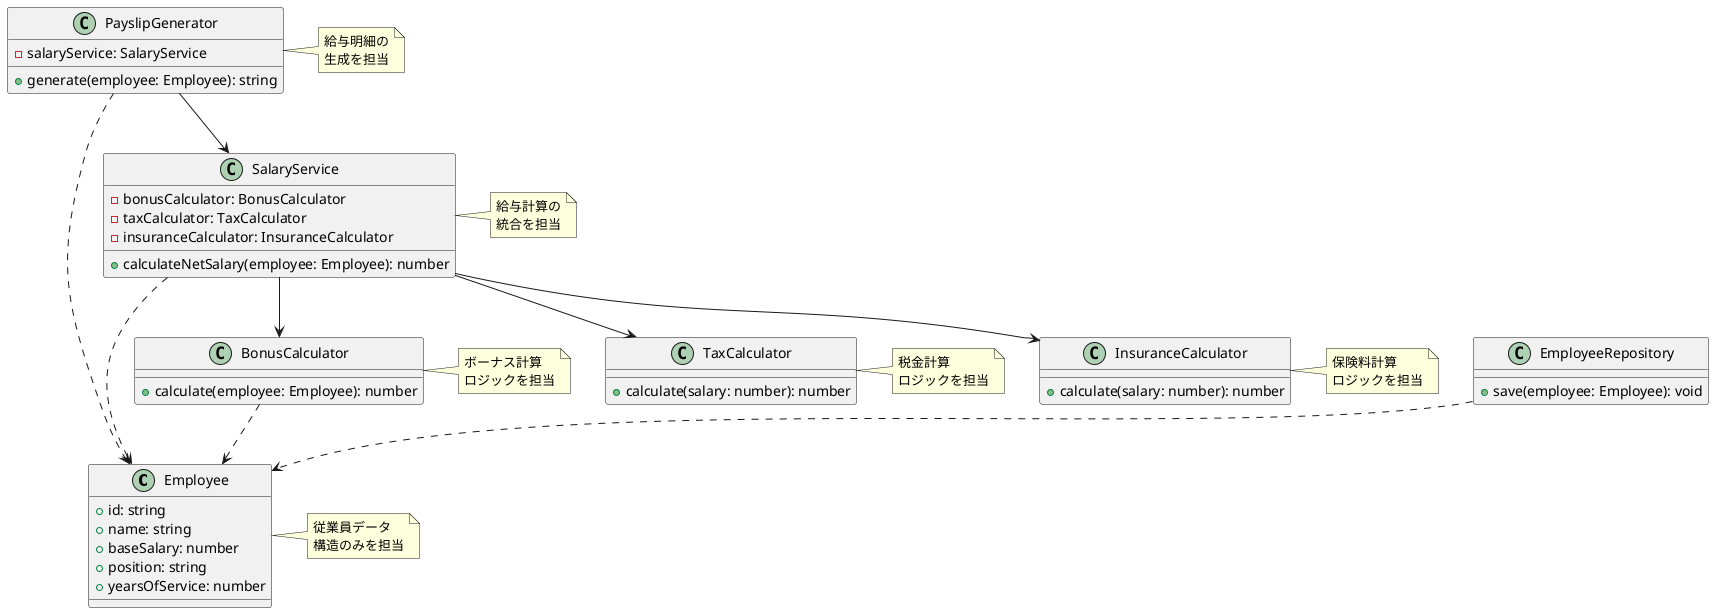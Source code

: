 @startuml GoodEmployee
class Employee {
    + id: string
    + name: string
    + baseSalary: number
    + position: string
    + yearsOfService: number
}

class BonusCalculator {
    + calculate(employee: Employee): number
}

class TaxCalculator {
    + calculate(salary: number): number
}

class InsuranceCalculator {
    + calculate(salary: number): number
}

class SalaryService {
    - bonusCalculator: BonusCalculator
    - taxCalculator: TaxCalculator
    - insuranceCalculator: InsuranceCalculator
    + calculateNetSalary(employee: Employee): number
}

class EmployeeRepository {
    + save(employee: Employee): void
}

class PayslipGenerator {
    - salaryService: SalaryService
    + generate(employee: Employee): string
}

SalaryService --> BonusCalculator
SalaryService --> TaxCalculator
SalaryService --> InsuranceCalculator
PayslipGenerator --> SalaryService
BonusCalculator ..> Employee
SalaryService ..> Employee
EmployeeRepository ..> Employee
PayslipGenerator ..> Employee

note right of Employee
  従業員データ
  構造のみを担当
end note

note right of BonusCalculator
  ボーナス計算
  ロジックを担当
end note

note right of TaxCalculator
  税金計算
  ロジックを担当
end note

note right of InsuranceCalculator
  保険料計算
  ロジックを担当
end note

note right of SalaryService
  給与計算の
  統合を担当
end note

note right of PayslipGenerator
  給与明細の
  生成を担当
end note
@enduml